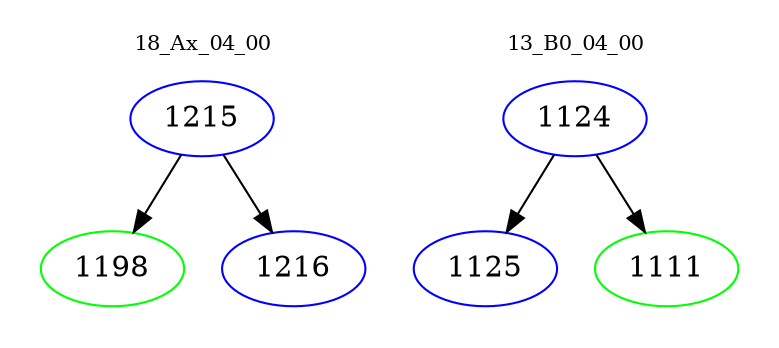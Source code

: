 digraph{
subgraph cluster_0 {
color = white
label = "18_Ax_04_00";
fontsize=10;
T0_1215 [label="1215", color="blue"]
T0_1215 -> T0_1198 [color="black"]
T0_1198 [label="1198", color="green"]
T0_1215 -> T0_1216 [color="black"]
T0_1216 [label="1216", color="blue"]
}
subgraph cluster_1 {
color = white
label = "13_B0_04_00";
fontsize=10;
T1_1124 [label="1124", color="blue"]
T1_1124 -> T1_1125 [color="black"]
T1_1125 [label="1125", color="blue"]
T1_1124 -> T1_1111 [color="black"]
T1_1111 [label="1111", color="green"]
}
}
